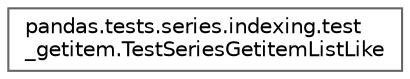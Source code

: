 digraph "Graphical Class Hierarchy"
{
 // LATEX_PDF_SIZE
  bgcolor="transparent";
  edge [fontname=Helvetica,fontsize=10,labelfontname=Helvetica,labelfontsize=10];
  node [fontname=Helvetica,fontsize=10,shape=box,height=0.2,width=0.4];
  rankdir="LR";
  Node0 [id="Node000000",label="pandas.tests.series.indexing.test\l_getitem.TestSeriesGetitemListLike",height=0.2,width=0.4,color="grey40", fillcolor="white", style="filled",URL="$d3/dd7/classpandas_1_1tests_1_1series_1_1indexing_1_1test__getitem_1_1TestSeriesGetitemListLike.html",tooltip=" "];
}
